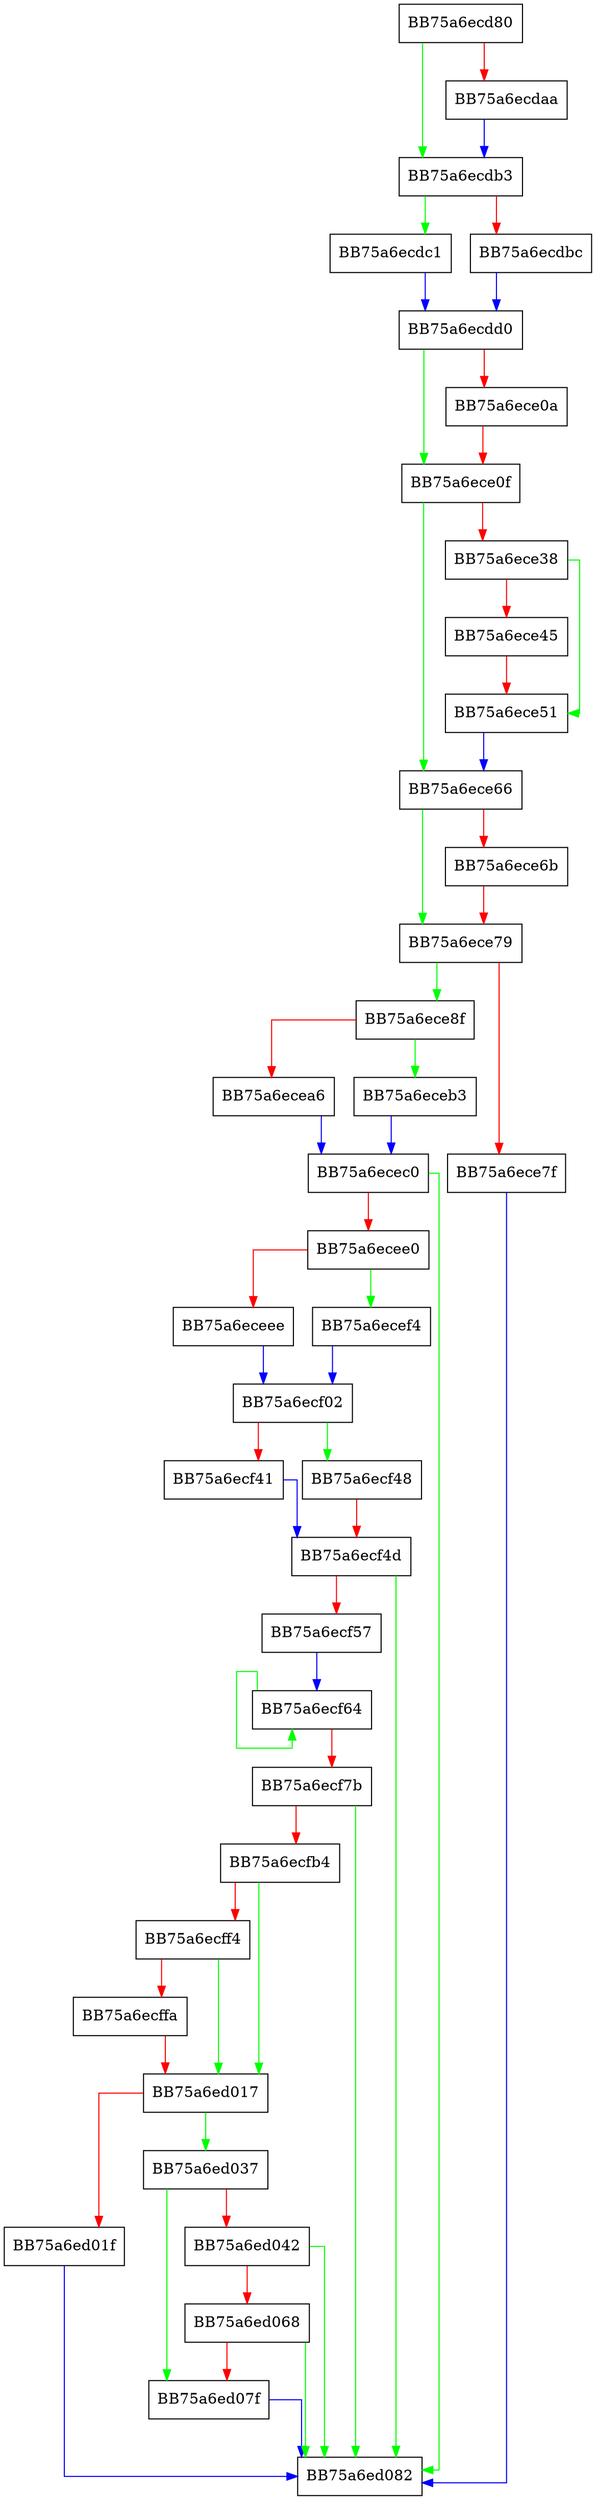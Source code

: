 digraph ResolveImports {
  node [shape="box"];
  graph [splines=ortho];
  BB75a6ecd80 -> BB75a6ecdb3 [color="green"];
  BB75a6ecd80 -> BB75a6ecdaa [color="red"];
  BB75a6ecdaa -> BB75a6ecdb3 [color="blue"];
  BB75a6ecdb3 -> BB75a6ecdc1 [color="green"];
  BB75a6ecdb3 -> BB75a6ecdbc [color="red"];
  BB75a6ecdbc -> BB75a6ecdd0 [color="blue"];
  BB75a6ecdc1 -> BB75a6ecdd0 [color="blue"];
  BB75a6ecdd0 -> BB75a6ece0f [color="green"];
  BB75a6ecdd0 -> BB75a6ece0a [color="red"];
  BB75a6ece0a -> BB75a6ece0f [color="red"];
  BB75a6ece0f -> BB75a6ece66 [color="green"];
  BB75a6ece0f -> BB75a6ece38 [color="red"];
  BB75a6ece38 -> BB75a6ece51 [color="green"];
  BB75a6ece38 -> BB75a6ece45 [color="red"];
  BB75a6ece45 -> BB75a6ece51 [color="red"];
  BB75a6ece51 -> BB75a6ece66 [color="blue"];
  BB75a6ece66 -> BB75a6ece79 [color="green"];
  BB75a6ece66 -> BB75a6ece6b [color="red"];
  BB75a6ece6b -> BB75a6ece79 [color="red"];
  BB75a6ece79 -> BB75a6ece8f [color="green"];
  BB75a6ece79 -> BB75a6ece7f [color="red"];
  BB75a6ece7f -> BB75a6ed082 [color="blue"];
  BB75a6ece8f -> BB75a6eceb3 [color="green"];
  BB75a6ece8f -> BB75a6ecea6 [color="red"];
  BB75a6ecea6 -> BB75a6ecec0 [color="blue"];
  BB75a6eceb3 -> BB75a6ecec0 [color="blue"];
  BB75a6ecec0 -> BB75a6ed082 [color="green"];
  BB75a6ecec0 -> BB75a6ecee0 [color="red"];
  BB75a6ecee0 -> BB75a6ecef4 [color="green"];
  BB75a6ecee0 -> BB75a6eceee [color="red"];
  BB75a6eceee -> BB75a6ecf02 [color="blue"];
  BB75a6ecef4 -> BB75a6ecf02 [color="blue"];
  BB75a6ecf02 -> BB75a6ecf48 [color="green"];
  BB75a6ecf02 -> BB75a6ecf41 [color="red"];
  BB75a6ecf41 -> BB75a6ecf4d [color="blue"];
  BB75a6ecf48 -> BB75a6ecf4d [color="red"];
  BB75a6ecf4d -> BB75a6ed082 [color="green"];
  BB75a6ecf4d -> BB75a6ecf57 [color="red"];
  BB75a6ecf57 -> BB75a6ecf64 [color="blue"];
  BB75a6ecf64 -> BB75a6ecf64 [color="green"];
  BB75a6ecf64 -> BB75a6ecf7b [color="red"];
  BB75a6ecf7b -> BB75a6ed082 [color="green"];
  BB75a6ecf7b -> BB75a6ecfb4 [color="red"];
  BB75a6ecfb4 -> BB75a6ed017 [color="green"];
  BB75a6ecfb4 -> BB75a6ecff4 [color="red"];
  BB75a6ecff4 -> BB75a6ed017 [color="green"];
  BB75a6ecff4 -> BB75a6ecffa [color="red"];
  BB75a6ecffa -> BB75a6ed017 [color="red"];
  BB75a6ed017 -> BB75a6ed037 [color="green"];
  BB75a6ed017 -> BB75a6ed01f [color="red"];
  BB75a6ed01f -> BB75a6ed082 [color="blue"];
  BB75a6ed037 -> BB75a6ed07f [color="green"];
  BB75a6ed037 -> BB75a6ed042 [color="red"];
  BB75a6ed042 -> BB75a6ed082 [color="green"];
  BB75a6ed042 -> BB75a6ed068 [color="red"];
  BB75a6ed068 -> BB75a6ed082 [color="green"];
  BB75a6ed068 -> BB75a6ed07f [color="red"];
  BB75a6ed07f -> BB75a6ed082 [color="blue"];
}